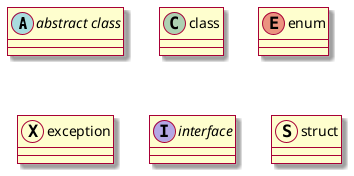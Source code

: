 @startuml
skin rose
'abstract        abstract
abstract class  "abstract class"
'annotation      annotation
'circle          circle
'()              circle_short_form
class           class
'class           class_stereo  <<stereotype>>
'diamond         diamond
'<>              diamond_short_form
'entity          entity
enum            enum
exception       exception
interface       interface
'metaclass       metaclass
'protocol        protocol
'stereotype      stereotype
struct          struct
@enduml